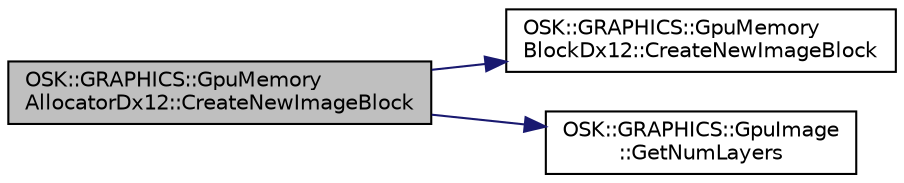 digraph "OSK::GRAPHICS::GpuMemoryAllocatorDx12::CreateNewImageBlock"
{
 // LATEX_PDF_SIZE
  edge [fontname="Helvetica",fontsize="10",labelfontname="Helvetica",labelfontsize="10"];
  node [fontname="Helvetica",fontsize="10",shape=record];
  rankdir="LR";
  Node1 [label="OSK::GRAPHICS::GpuMemory\lAllocatorDx12::CreateNewImageBlock",height=0.2,width=0.4,color="black", fillcolor="grey75", style="filled", fontcolor="black",tooltip=" "];
  Node1 -> Node2 [color="midnightblue",fontsize="10",style="solid"];
  Node2 [label="OSK::GRAPHICS::GpuMemory\lBlockDx12::CreateNewImageBlock",height=0.2,width=0.4,color="black", fillcolor="white", style="filled",URL="$class_o_s_k_1_1_g_r_a_p_h_i_c_s_1_1_gpu_memory_block_dx12.html#a3b169902dd5b23548da5d10c349a53db",tooltip=" "];
  Node1 -> Node3 [color="midnightblue",fontsize="10",style="solid"];
  Node3 [label="OSK::GRAPHICS::GpuImage\l::GetNumLayers",height=0.2,width=0.4,color="black", fillcolor="white", style="filled",URL="$class_o_s_k_1_1_g_r_a_p_h_i_c_s_1_1_gpu_image.html#a3f6e78b29f06b1b423ab89377a139b46",tooltip=" "];
}

